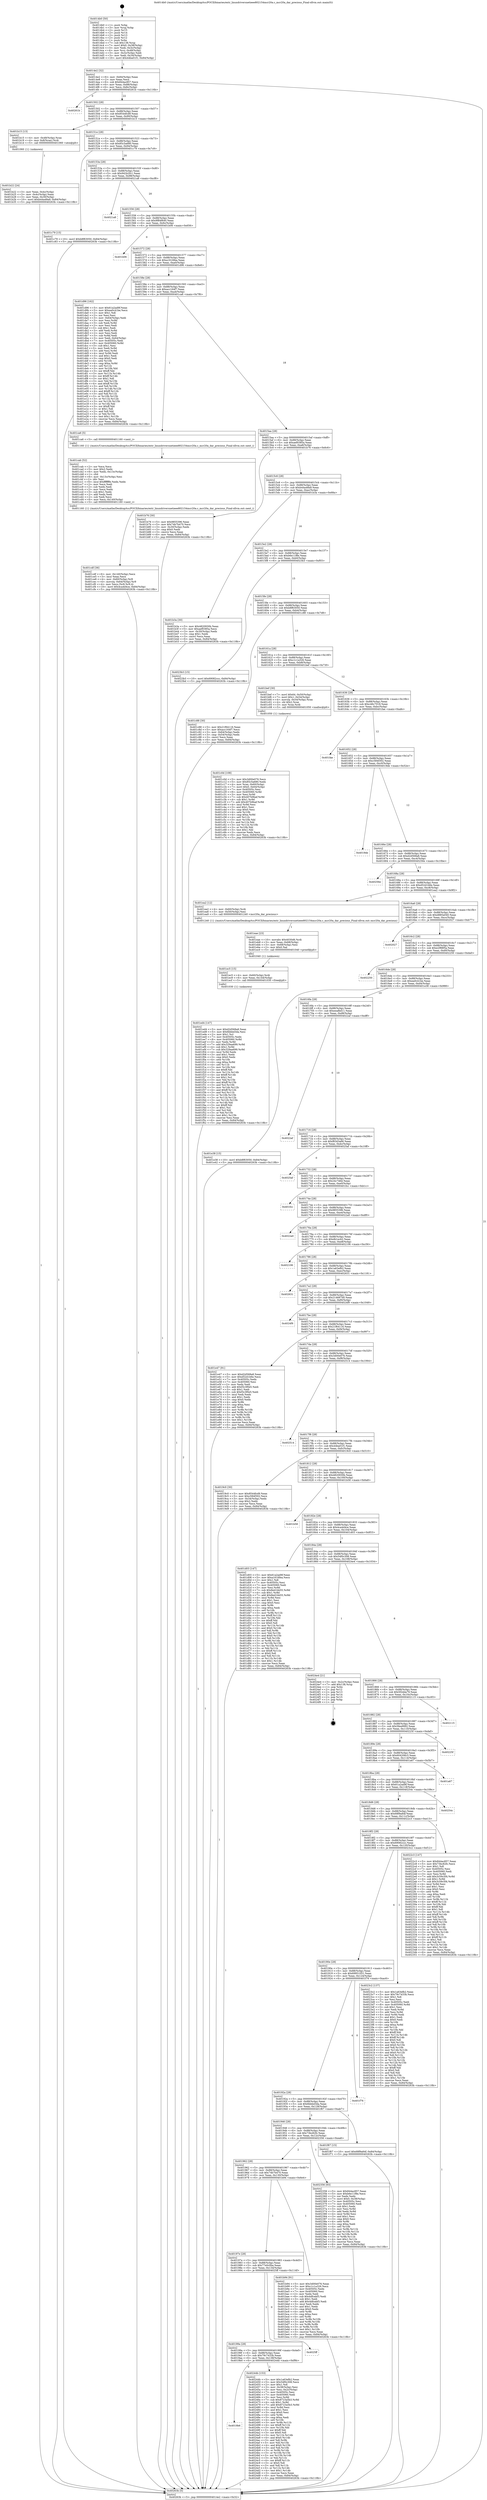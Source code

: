 digraph "0x4014b0" {
  label = "0x4014b0 (/mnt/c/Users/mathe/Desktop/tcc/POCII/binaries/extr_linuxdriversnetieee802154mcr20a.c_mcr20a_dar_precious_Final-ollvm.out::main(0))"
  labelloc = "t"
  node[shape=record]

  Entry [label="",width=0.3,height=0.3,shape=circle,fillcolor=black,style=filled]
  "0x4014e2" [label="{
     0x4014e2 [32]\l
     | [instrs]\l
     &nbsp;&nbsp;0x4014e2 \<+6\>: mov -0x84(%rbp),%eax\l
     &nbsp;&nbsp;0x4014e8 \<+2\>: mov %eax,%ecx\l
     &nbsp;&nbsp;0x4014ea \<+6\>: sub $0x844ac857,%ecx\l
     &nbsp;&nbsp;0x4014f0 \<+6\>: mov %eax,-0x88(%rbp)\l
     &nbsp;&nbsp;0x4014f6 \<+6\>: mov %ecx,-0x8c(%rbp)\l
     &nbsp;&nbsp;0x4014fc \<+6\>: je 000000000040261b \<main+0x116b\>\l
  }"]
  "0x40261b" [label="{
     0x40261b\l
  }", style=dashed]
  "0x401502" [label="{
     0x401502 [28]\l
     | [instrs]\l
     &nbsp;&nbsp;0x401502 \<+5\>: jmp 0000000000401507 \<main+0x57\>\l
     &nbsp;&nbsp;0x401507 \<+6\>: mov -0x88(%rbp),%eax\l
     &nbsp;&nbsp;0x40150d \<+5\>: sub $0x8544fcd9,%eax\l
     &nbsp;&nbsp;0x401512 \<+6\>: mov %eax,-0x90(%rbp)\l
     &nbsp;&nbsp;0x401518 \<+6\>: je 0000000000401b15 \<main+0x665\>\l
  }"]
  Exit [label="",width=0.3,height=0.3,shape=circle,fillcolor=black,style=filled,peripheries=2]
  "0x401b15" [label="{
     0x401b15 [13]\l
     | [instrs]\l
     &nbsp;&nbsp;0x401b15 \<+4\>: mov -0x48(%rbp),%rax\l
     &nbsp;&nbsp;0x401b19 \<+4\>: mov 0x8(%rax),%rdi\l
     &nbsp;&nbsp;0x401b1d \<+5\>: call 0000000000401060 \<atoi@plt\>\l
     | [calls]\l
     &nbsp;&nbsp;0x401060 \{1\} (unknown)\l
  }"]
  "0x40151e" [label="{
     0x40151e [28]\l
     | [instrs]\l
     &nbsp;&nbsp;0x40151e \<+5\>: jmp 0000000000401523 \<main+0x73\>\l
     &nbsp;&nbsp;0x401523 \<+6\>: mov -0x88(%rbp),%eax\l
     &nbsp;&nbsp;0x401529 \<+5\>: sub $0x85c5a680,%eax\l
     &nbsp;&nbsp;0x40152e \<+6\>: mov %eax,-0x94(%rbp)\l
     &nbsp;&nbsp;0x401534 \<+6\>: je 0000000000401c79 \<main+0x7c9\>\l
  }"]
  "0x4019b6" [label="{
     0x4019b6\l
  }", style=dashed]
  "0x401c79" [label="{
     0x401c79 [15]\l
     | [instrs]\l
     &nbsp;&nbsp;0x401c79 \<+10\>: movl $0xb8f63050,-0x84(%rbp)\l
     &nbsp;&nbsp;0x401c83 \<+5\>: jmp 000000000040263b \<main+0x118b\>\l
  }"]
  "0x40153a" [label="{
     0x40153a [28]\l
     | [instrs]\l
     &nbsp;&nbsp;0x40153a \<+5\>: jmp 000000000040153f \<main+0x8f\>\l
     &nbsp;&nbsp;0x40153f \<+6\>: mov -0x88(%rbp),%eax\l
     &nbsp;&nbsp;0x401545 \<+5\>: sub $0x942b2fc1,%eax\l
     &nbsp;&nbsp;0x40154a \<+6\>: mov %eax,-0x98(%rbp)\l
     &nbsp;&nbsp;0x401550 \<+6\>: je 00000000004021a8 \<main+0xcf8\>\l
  }"]
  "0x40244b" [label="{
     0x40244b [153]\l
     | [instrs]\l
     &nbsp;&nbsp;0x40244b \<+5\>: mov $0x1a63efb2,%eax\l
     &nbsp;&nbsp;0x402450 \<+5\>: mov $0x54f0c308,%ecx\l
     &nbsp;&nbsp;0x402455 \<+2\>: mov $0x1,%dl\l
     &nbsp;&nbsp;0x402457 \<+3\>: mov -0x38(%rbp),%esi\l
     &nbsp;&nbsp;0x40245a \<+3\>: mov %esi,-0x2c(%rbp)\l
     &nbsp;&nbsp;0x40245d \<+7\>: mov 0x40505c,%esi\l
     &nbsp;&nbsp;0x402464 \<+7\>: mov 0x405060,%edi\l
     &nbsp;&nbsp;0x40246b \<+3\>: mov %esi,%r8d\l
     &nbsp;&nbsp;0x40246e \<+7\>: sub $0x8723a5b3,%r8d\l
     &nbsp;&nbsp;0x402475 \<+4\>: sub $0x1,%r8d\l
     &nbsp;&nbsp;0x402479 \<+7\>: add $0x8723a5b3,%r8d\l
     &nbsp;&nbsp;0x402480 \<+4\>: imul %r8d,%esi\l
     &nbsp;&nbsp;0x402484 \<+3\>: and $0x1,%esi\l
     &nbsp;&nbsp;0x402487 \<+3\>: cmp $0x0,%esi\l
     &nbsp;&nbsp;0x40248a \<+4\>: sete %r9b\l
     &nbsp;&nbsp;0x40248e \<+3\>: cmp $0xa,%edi\l
     &nbsp;&nbsp;0x402491 \<+4\>: setl %r10b\l
     &nbsp;&nbsp;0x402495 \<+3\>: mov %r9b,%r11b\l
     &nbsp;&nbsp;0x402498 \<+4\>: xor $0xff,%r11b\l
     &nbsp;&nbsp;0x40249c \<+3\>: mov %r10b,%bl\l
     &nbsp;&nbsp;0x40249f \<+3\>: xor $0xff,%bl\l
     &nbsp;&nbsp;0x4024a2 \<+3\>: xor $0x0,%dl\l
     &nbsp;&nbsp;0x4024a5 \<+3\>: mov %r11b,%r14b\l
     &nbsp;&nbsp;0x4024a8 \<+4\>: and $0x0,%r14b\l
     &nbsp;&nbsp;0x4024ac \<+3\>: and %dl,%r9b\l
     &nbsp;&nbsp;0x4024af \<+3\>: mov %bl,%r15b\l
     &nbsp;&nbsp;0x4024b2 \<+4\>: and $0x0,%r15b\l
     &nbsp;&nbsp;0x4024b6 \<+3\>: and %dl,%r10b\l
     &nbsp;&nbsp;0x4024b9 \<+3\>: or %r9b,%r14b\l
     &nbsp;&nbsp;0x4024bc \<+3\>: or %r10b,%r15b\l
     &nbsp;&nbsp;0x4024bf \<+3\>: xor %r15b,%r14b\l
     &nbsp;&nbsp;0x4024c2 \<+3\>: or %bl,%r11b\l
     &nbsp;&nbsp;0x4024c5 \<+4\>: xor $0xff,%r11b\l
     &nbsp;&nbsp;0x4024c9 \<+3\>: or $0x0,%dl\l
     &nbsp;&nbsp;0x4024cc \<+3\>: and %dl,%r11b\l
     &nbsp;&nbsp;0x4024cf \<+3\>: or %r11b,%r14b\l
     &nbsp;&nbsp;0x4024d2 \<+4\>: test $0x1,%r14b\l
     &nbsp;&nbsp;0x4024d6 \<+3\>: cmovne %ecx,%eax\l
     &nbsp;&nbsp;0x4024d9 \<+6\>: mov %eax,-0x84(%rbp)\l
     &nbsp;&nbsp;0x4024df \<+5\>: jmp 000000000040263b \<main+0x118b\>\l
  }"]
  "0x4021a8" [label="{
     0x4021a8\l
  }", style=dashed]
  "0x401556" [label="{
     0x401556 [28]\l
     | [instrs]\l
     &nbsp;&nbsp;0x401556 \<+5\>: jmp 000000000040155b \<main+0xab\>\l
     &nbsp;&nbsp;0x40155b \<+6\>: mov -0x88(%rbp),%eax\l
     &nbsp;&nbsp;0x401561 \<+5\>: sub $0x9f84f640,%eax\l
     &nbsp;&nbsp;0x401566 \<+6\>: mov %eax,-0x9c(%rbp)\l
     &nbsp;&nbsp;0x40156c \<+6\>: je 0000000000401b06 \<main+0x656\>\l
  }"]
  "0x40199a" [label="{
     0x40199a [28]\l
     | [instrs]\l
     &nbsp;&nbsp;0x40199a \<+5\>: jmp 000000000040199f \<main+0x4ef\>\l
     &nbsp;&nbsp;0x40199f \<+6\>: mov -0x88(%rbp),%eax\l
     &nbsp;&nbsp;0x4019a5 \<+5\>: sub $0x79c7433b,%eax\l
     &nbsp;&nbsp;0x4019aa \<+6\>: mov %eax,-0x138(%rbp)\l
     &nbsp;&nbsp;0x4019b0 \<+6\>: je 000000000040244b \<main+0xf9b\>\l
  }"]
  "0x401b06" [label="{
     0x401b06\l
  }", style=dashed]
  "0x401572" [label="{
     0x401572 [28]\l
     | [instrs]\l
     &nbsp;&nbsp;0x401572 \<+5\>: jmp 0000000000401577 \<main+0xc7\>\l
     &nbsp;&nbsp;0x401577 \<+6\>: mov -0x88(%rbp),%eax\l
     &nbsp;&nbsp;0x40157d \<+5\>: sub $0xa1616fea,%eax\l
     &nbsp;&nbsp;0x401582 \<+6\>: mov %eax,-0xa0(%rbp)\l
     &nbsp;&nbsp;0x401588 \<+6\>: je 0000000000401d96 \<main+0x8e6\>\l
  }"]
  "0x4025ff" [label="{
     0x4025ff\l
  }", style=dashed]
  "0x401d96" [label="{
     0x401d96 [162]\l
     | [instrs]\l
     &nbsp;&nbsp;0x401d96 \<+5\>: mov $0x61a2ad9f,%eax\l
     &nbsp;&nbsp;0x401d9b \<+5\>: mov $0xea0c41be,%ecx\l
     &nbsp;&nbsp;0x401da0 \<+2\>: mov $0x1,%dl\l
     &nbsp;&nbsp;0x401da2 \<+2\>: xor %esi,%esi\l
     &nbsp;&nbsp;0x401da4 \<+3\>: mov -0x64(%rbp),%edi\l
     &nbsp;&nbsp;0x401da7 \<+3\>: mov %esi,%r8d\l
     &nbsp;&nbsp;0x401daa \<+3\>: sub %edi,%r8d\l
     &nbsp;&nbsp;0x401dad \<+2\>: mov %esi,%edi\l
     &nbsp;&nbsp;0x401daf \<+3\>: sub $0x1,%edi\l
     &nbsp;&nbsp;0x401db2 \<+3\>: add %edi,%r8d\l
     &nbsp;&nbsp;0x401db5 \<+2\>: mov %esi,%edi\l
     &nbsp;&nbsp;0x401db7 \<+3\>: sub %r8d,%edi\l
     &nbsp;&nbsp;0x401dba \<+3\>: mov %edi,-0x64(%rbp)\l
     &nbsp;&nbsp;0x401dbd \<+7\>: mov 0x40505c,%edi\l
     &nbsp;&nbsp;0x401dc4 \<+8\>: mov 0x405060,%r8d\l
     &nbsp;&nbsp;0x401dcc \<+3\>: sub $0x1,%esi\l
     &nbsp;&nbsp;0x401dcf \<+3\>: mov %edi,%r9d\l
     &nbsp;&nbsp;0x401dd2 \<+3\>: add %esi,%r9d\l
     &nbsp;&nbsp;0x401dd5 \<+4\>: imul %r9d,%edi\l
     &nbsp;&nbsp;0x401dd9 \<+3\>: and $0x1,%edi\l
     &nbsp;&nbsp;0x401ddc \<+3\>: cmp $0x0,%edi\l
     &nbsp;&nbsp;0x401ddf \<+4\>: sete %r10b\l
     &nbsp;&nbsp;0x401de3 \<+4\>: cmp $0xa,%r8d\l
     &nbsp;&nbsp;0x401de7 \<+4\>: setl %r11b\l
     &nbsp;&nbsp;0x401deb \<+3\>: mov %r10b,%bl\l
     &nbsp;&nbsp;0x401dee \<+3\>: xor $0xff,%bl\l
     &nbsp;&nbsp;0x401df1 \<+3\>: mov %r11b,%r14b\l
     &nbsp;&nbsp;0x401df4 \<+4\>: xor $0xff,%r14b\l
     &nbsp;&nbsp;0x401df8 \<+3\>: xor $0x1,%dl\l
     &nbsp;&nbsp;0x401dfb \<+3\>: mov %bl,%r15b\l
     &nbsp;&nbsp;0x401dfe \<+4\>: and $0xff,%r15b\l
     &nbsp;&nbsp;0x401e02 \<+3\>: and %dl,%r10b\l
     &nbsp;&nbsp;0x401e05 \<+3\>: mov %r14b,%r12b\l
     &nbsp;&nbsp;0x401e08 \<+4\>: and $0xff,%r12b\l
     &nbsp;&nbsp;0x401e0c \<+3\>: and %dl,%r11b\l
     &nbsp;&nbsp;0x401e0f \<+3\>: or %r10b,%r15b\l
     &nbsp;&nbsp;0x401e12 \<+3\>: or %r11b,%r12b\l
     &nbsp;&nbsp;0x401e15 \<+3\>: xor %r12b,%r15b\l
     &nbsp;&nbsp;0x401e18 \<+3\>: or %r14b,%bl\l
     &nbsp;&nbsp;0x401e1b \<+3\>: xor $0xff,%bl\l
     &nbsp;&nbsp;0x401e1e \<+3\>: or $0x1,%dl\l
     &nbsp;&nbsp;0x401e21 \<+2\>: and %dl,%bl\l
     &nbsp;&nbsp;0x401e23 \<+3\>: or %bl,%r15b\l
     &nbsp;&nbsp;0x401e26 \<+4\>: test $0x1,%r15b\l
     &nbsp;&nbsp;0x401e2a \<+3\>: cmovne %ecx,%eax\l
     &nbsp;&nbsp;0x401e2d \<+6\>: mov %eax,-0x84(%rbp)\l
     &nbsp;&nbsp;0x401e33 \<+5\>: jmp 000000000040263b \<main+0x118b\>\l
  }"]
  "0x40158e" [label="{
     0x40158e [28]\l
     | [instrs]\l
     &nbsp;&nbsp;0x40158e \<+5\>: jmp 0000000000401593 \<main+0xe3\>\l
     &nbsp;&nbsp;0x401593 \<+6\>: mov -0x88(%rbp),%eax\l
     &nbsp;&nbsp;0x401599 \<+5\>: sub $0xacc164f7,%eax\l
     &nbsp;&nbsp;0x40159e \<+6\>: mov %eax,-0xa4(%rbp)\l
     &nbsp;&nbsp;0x4015a4 \<+6\>: je 0000000000401ca6 \<main+0x7f6\>\l
  }"]
  "0x401ed4" [label="{
     0x401ed4 [147]\l
     | [instrs]\l
     &nbsp;&nbsp;0x401ed4 \<+5\>: mov $0xd2d568a8,%eax\l
     &nbsp;&nbsp;0x401ed9 \<+5\>: mov $0x6bbbd3da,%esi\l
     &nbsp;&nbsp;0x401ede \<+2\>: mov $0x1,%cl\l
     &nbsp;&nbsp;0x401ee0 \<+7\>: mov 0x40505c,%edx\l
     &nbsp;&nbsp;0x401ee7 \<+8\>: mov 0x405060,%r8d\l
     &nbsp;&nbsp;0x401eef \<+3\>: mov %edx,%r9d\l
     &nbsp;&nbsp;0x401ef2 \<+7\>: add $0x329aa699,%r9d\l
     &nbsp;&nbsp;0x401ef9 \<+4\>: sub $0x1,%r9d\l
     &nbsp;&nbsp;0x401efd \<+7\>: sub $0x329aa699,%r9d\l
     &nbsp;&nbsp;0x401f04 \<+4\>: imul %r9d,%edx\l
     &nbsp;&nbsp;0x401f08 \<+3\>: and $0x1,%edx\l
     &nbsp;&nbsp;0x401f0b \<+3\>: cmp $0x0,%edx\l
     &nbsp;&nbsp;0x401f0e \<+4\>: sete %r10b\l
     &nbsp;&nbsp;0x401f12 \<+4\>: cmp $0xa,%r8d\l
     &nbsp;&nbsp;0x401f16 \<+4\>: setl %r11b\l
     &nbsp;&nbsp;0x401f1a \<+3\>: mov %r10b,%bl\l
     &nbsp;&nbsp;0x401f1d \<+3\>: xor $0xff,%bl\l
     &nbsp;&nbsp;0x401f20 \<+3\>: mov %r11b,%r14b\l
     &nbsp;&nbsp;0x401f23 \<+4\>: xor $0xff,%r14b\l
     &nbsp;&nbsp;0x401f27 \<+3\>: xor $0x1,%cl\l
     &nbsp;&nbsp;0x401f2a \<+3\>: mov %bl,%r15b\l
     &nbsp;&nbsp;0x401f2d \<+4\>: and $0xff,%r15b\l
     &nbsp;&nbsp;0x401f31 \<+3\>: and %cl,%r10b\l
     &nbsp;&nbsp;0x401f34 \<+3\>: mov %r14b,%r12b\l
     &nbsp;&nbsp;0x401f37 \<+4\>: and $0xff,%r12b\l
     &nbsp;&nbsp;0x401f3b \<+3\>: and %cl,%r11b\l
     &nbsp;&nbsp;0x401f3e \<+3\>: or %r10b,%r15b\l
     &nbsp;&nbsp;0x401f41 \<+3\>: or %r11b,%r12b\l
     &nbsp;&nbsp;0x401f44 \<+3\>: xor %r12b,%r15b\l
     &nbsp;&nbsp;0x401f47 \<+3\>: or %r14b,%bl\l
     &nbsp;&nbsp;0x401f4a \<+3\>: xor $0xff,%bl\l
     &nbsp;&nbsp;0x401f4d \<+3\>: or $0x1,%cl\l
     &nbsp;&nbsp;0x401f50 \<+2\>: and %cl,%bl\l
     &nbsp;&nbsp;0x401f52 \<+3\>: or %bl,%r15b\l
     &nbsp;&nbsp;0x401f55 \<+4\>: test $0x1,%r15b\l
     &nbsp;&nbsp;0x401f59 \<+3\>: cmovne %esi,%eax\l
     &nbsp;&nbsp;0x401f5c \<+6\>: mov %eax,-0x84(%rbp)\l
     &nbsp;&nbsp;0x401f62 \<+5\>: jmp 000000000040263b \<main+0x118b\>\l
  }"]
  "0x401ca6" [label="{
     0x401ca6 [5]\l
     | [instrs]\l
     &nbsp;&nbsp;0x401ca6 \<+5\>: call 0000000000401160 \<next_i\>\l
     | [calls]\l
     &nbsp;&nbsp;0x401160 \{1\} (/mnt/c/Users/mathe/Desktop/tcc/POCII/binaries/extr_linuxdriversnetieee802154mcr20a.c_mcr20a_dar_precious_Final-ollvm.out::next_i)\l
  }"]
  "0x4015aa" [label="{
     0x4015aa [28]\l
     | [instrs]\l
     &nbsp;&nbsp;0x4015aa \<+5\>: jmp 00000000004015af \<main+0xff\>\l
     &nbsp;&nbsp;0x4015af \<+6\>: mov -0x88(%rbp),%eax\l
     &nbsp;&nbsp;0x4015b5 \<+5\>: sub $0xaef0385a,%eax\l
     &nbsp;&nbsp;0x4015ba \<+6\>: mov %eax,-0xa8(%rbp)\l
     &nbsp;&nbsp;0x4015c0 \<+6\>: je 0000000000401b76 \<main+0x6c6\>\l
  }"]
  "0x401ec5" [label="{
     0x401ec5 [15]\l
     | [instrs]\l
     &nbsp;&nbsp;0x401ec5 \<+4\>: mov -0x60(%rbp),%rdi\l
     &nbsp;&nbsp;0x401ec9 \<+6\>: mov %eax,-0x144(%rbp)\l
     &nbsp;&nbsp;0x401ecf \<+5\>: call 0000000000401030 \<free@plt\>\l
     | [calls]\l
     &nbsp;&nbsp;0x401030 \{1\} (unknown)\l
  }"]
  "0x401b76" [label="{
     0x401b76 [30]\l
     | [instrs]\l
     &nbsp;&nbsp;0x401b76 \<+5\>: mov $0x9855396,%eax\l
     &nbsp;&nbsp;0x401b7b \<+5\>: mov $0x74b7b470,%ecx\l
     &nbsp;&nbsp;0x401b80 \<+3\>: mov -0x30(%rbp),%edx\l
     &nbsp;&nbsp;0x401b83 \<+3\>: cmp $0x0,%edx\l
     &nbsp;&nbsp;0x401b86 \<+3\>: cmove %ecx,%eax\l
     &nbsp;&nbsp;0x401b89 \<+6\>: mov %eax,-0x84(%rbp)\l
     &nbsp;&nbsp;0x401b8f \<+5\>: jmp 000000000040263b \<main+0x118b\>\l
  }"]
  "0x4015c6" [label="{
     0x4015c6 [28]\l
     | [instrs]\l
     &nbsp;&nbsp;0x4015c6 \<+5\>: jmp 00000000004015cb \<main+0x11b\>\l
     &nbsp;&nbsp;0x4015cb \<+6\>: mov -0x88(%rbp),%eax\l
     &nbsp;&nbsp;0x4015d1 \<+5\>: sub $0xb44a48a9,%eax\l
     &nbsp;&nbsp;0x4015d6 \<+6\>: mov %eax,-0xac(%rbp)\l
     &nbsp;&nbsp;0x4015dc \<+6\>: je 0000000000401b3a \<main+0x68a\>\l
  }"]
  "0x401eae" [label="{
     0x401eae [23]\l
     | [instrs]\l
     &nbsp;&nbsp;0x401eae \<+10\>: movabs $0x4030d6,%rdi\l
     &nbsp;&nbsp;0x401eb8 \<+3\>: mov %eax,-0x68(%rbp)\l
     &nbsp;&nbsp;0x401ebb \<+3\>: mov -0x68(%rbp),%esi\l
     &nbsp;&nbsp;0x401ebe \<+2\>: mov $0x0,%al\l
     &nbsp;&nbsp;0x401ec0 \<+5\>: call 0000000000401040 \<printf@plt\>\l
     | [calls]\l
     &nbsp;&nbsp;0x401040 \{1\} (unknown)\l
  }"]
  "0x401b3a" [label="{
     0x401b3a [30]\l
     | [instrs]\l
     &nbsp;&nbsp;0x401b3a \<+5\>: mov $0x4820930b,%eax\l
     &nbsp;&nbsp;0x401b3f \<+5\>: mov $0xaef0385a,%ecx\l
     &nbsp;&nbsp;0x401b44 \<+3\>: mov -0x30(%rbp),%edx\l
     &nbsp;&nbsp;0x401b47 \<+3\>: cmp $0x1,%edx\l
     &nbsp;&nbsp;0x401b4a \<+3\>: cmovl %ecx,%eax\l
     &nbsp;&nbsp;0x401b4d \<+6\>: mov %eax,-0x84(%rbp)\l
     &nbsp;&nbsp;0x401b53 \<+5\>: jmp 000000000040263b \<main+0x118b\>\l
  }"]
  "0x4015e2" [label="{
     0x4015e2 [28]\l
     | [instrs]\l
     &nbsp;&nbsp;0x4015e2 \<+5\>: jmp 00000000004015e7 \<main+0x137\>\l
     &nbsp;&nbsp;0x4015e7 \<+6\>: mov -0x88(%rbp),%eax\l
     &nbsp;&nbsp;0x4015ed \<+5\>: sub $0xb6e11f8e,%eax\l
     &nbsp;&nbsp;0x4015f2 \<+6\>: mov %eax,-0xb0(%rbp)\l
     &nbsp;&nbsp;0x4015f8 \<+6\>: je 00000000004023b3 \<main+0xf03\>\l
  }"]
  "0x401cdf" [label="{
     0x401cdf [36]\l
     | [instrs]\l
     &nbsp;&nbsp;0x401cdf \<+6\>: mov -0x140(%rbp),%ecx\l
     &nbsp;&nbsp;0x401ce5 \<+3\>: imul %eax,%ecx\l
     &nbsp;&nbsp;0x401ce8 \<+4\>: mov -0x60(%rbp),%r8\l
     &nbsp;&nbsp;0x401cec \<+4\>: movslq -0x64(%rbp),%r9\l
     &nbsp;&nbsp;0x401cf0 \<+4\>: mov %ecx,(%r8,%r9,4)\l
     &nbsp;&nbsp;0x401cf4 \<+10\>: movl $0x4ca4d4ce,-0x84(%rbp)\l
     &nbsp;&nbsp;0x401cfe \<+5\>: jmp 000000000040263b \<main+0x118b\>\l
  }"]
  "0x4023b3" [label="{
     0x4023b3 [15]\l
     | [instrs]\l
     &nbsp;&nbsp;0x4023b3 \<+10\>: movl $0x69082ccc,-0x84(%rbp)\l
     &nbsp;&nbsp;0x4023bd \<+5\>: jmp 000000000040263b \<main+0x118b\>\l
  }"]
  "0x4015fe" [label="{
     0x4015fe [28]\l
     | [instrs]\l
     &nbsp;&nbsp;0x4015fe \<+5\>: jmp 0000000000401603 \<main+0x153\>\l
     &nbsp;&nbsp;0x401603 \<+6\>: mov -0x88(%rbp),%eax\l
     &nbsp;&nbsp;0x401609 \<+5\>: sub $0xb8f63050,%eax\l
     &nbsp;&nbsp;0x40160e \<+6\>: mov %eax,-0xb4(%rbp)\l
     &nbsp;&nbsp;0x401614 \<+6\>: je 0000000000401c88 \<main+0x7d8\>\l
  }"]
  "0x401cab" [label="{
     0x401cab [52]\l
     | [instrs]\l
     &nbsp;&nbsp;0x401cab \<+2\>: xor %ecx,%ecx\l
     &nbsp;&nbsp;0x401cad \<+5\>: mov $0x2,%edx\l
     &nbsp;&nbsp;0x401cb2 \<+6\>: mov %edx,-0x13c(%rbp)\l
     &nbsp;&nbsp;0x401cb8 \<+1\>: cltd\l
     &nbsp;&nbsp;0x401cb9 \<+6\>: mov -0x13c(%rbp),%esi\l
     &nbsp;&nbsp;0x401cbf \<+2\>: idiv %esi\l
     &nbsp;&nbsp;0x401cc1 \<+6\>: imul $0xfffffffe,%edx,%edx\l
     &nbsp;&nbsp;0x401cc7 \<+2\>: mov %ecx,%edi\l
     &nbsp;&nbsp;0x401cc9 \<+2\>: sub %edx,%edi\l
     &nbsp;&nbsp;0x401ccb \<+2\>: mov %ecx,%edx\l
     &nbsp;&nbsp;0x401ccd \<+3\>: sub $0x1,%edx\l
     &nbsp;&nbsp;0x401cd0 \<+2\>: add %edx,%edi\l
     &nbsp;&nbsp;0x401cd2 \<+2\>: sub %edi,%ecx\l
     &nbsp;&nbsp;0x401cd4 \<+6\>: mov %ecx,-0x140(%rbp)\l
     &nbsp;&nbsp;0x401cda \<+5\>: call 0000000000401160 \<next_i\>\l
     | [calls]\l
     &nbsp;&nbsp;0x401160 \{1\} (/mnt/c/Users/mathe/Desktop/tcc/POCII/binaries/extr_linuxdriversnetieee802154mcr20a.c_mcr20a_dar_precious_Final-ollvm.out::next_i)\l
  }"]
  "0x401c88" [label="{
     0x401c88 [30]\l
     | [instrs]\l
     &nbsp;&nbsp;0x401c88 \<+5\>: mov $0x21f64116,%eax\l
     &nbsp;&nbsp;0x401c8d \<+5\>: mov $0xacc164f7,%ecx\l
     &nbsp;&nbsp;0x401c92 \<+3\>: mov -0x64(%rbp),%edx\l
     &nbsp;&nbsp;0x401c95 \<+3\>: cmp -0x54(%rbp),%edx\l
     &nbsp;&nbsp;0x401c98 \<+3\>: cmovl %ecx,%eax\l
     &nbsp;&nbsp;0x401c9b \<+6\>: mov %eax,-0x84(%rbp)\l
     &nbsp;&nbsp;0x401ca1 \<+5\>: jmp 000000000040263b \<main+0x118b\>\l
  }"]
  "0x40161a" [label="{
     0x40161a [28]\l
     | [instrs]\l
     &nbsp;&nbsp;0x40161a \<+5\>: jmp 000000000040161f \<main+0x16f\>\l
     &nbsp;&nbsp;0x40161f \<+6\>: mov -0x88(%rbp),%eax\l
     &nbsp;&nbsp;0x401625 \<+5\>: sub $0xc1c1a326,%eax\l
     &nbsp;&nbsp;0x40162a \<+6\>: mov %eax,-0xb8(%rbp)\l
     &nbsp;&nbsp;0x401630 \<+6\>: je 0000000000401bef \<main+0x73f\>\l
  }"]
  "0x401c0d" [label="{
     0x401c0d [108]\l
     | [instrs]\l
     &nbsp;&nbsp;0x401c0d \<+5\>: mov $0x3d00e076,%ecx\l
     &nbsp;&nbsp;0x401c12 \<+5\>: mov $0x85c5a680,%edx\l
     &nbsp;&nbsp;0x401c17 \<+4\>: mov %rax,-0x60(%rbp)\l
     &nbsp;&nbsp;0x401c1b \<+7\>: movl $0x0,-0x64(%rbp)\l
     &nbsp;&nbsp;0x401c22 \<+7\>: mov 0x40505c,%esi\l
     &nbsp;&nbsp;0x401c29 \<+8\>: mov 0x405060,%r8d\l
     &nbsp;&nbsp;0x401c31 \<+3\>: mov %esi,%r9d\l
     &nbsp;&nbsp;0x401c34 \<+7\>: sub $0x407b9baf,%r9d\l
     &nbsp;&nbsp;0x401c3b \<+4\>: sub $0x1,%r9d\l
     &nbsp;&nbsp;0x401c3f \<+7\>: add $0x407b9baf,%r9d\l
     &nbsp;&nbsp;0x401c46 \<+4\>: imul %r9d,%esi\l
     &nbsp;&nbsp;0x401c4a \<+3\>: and $0x1,%esi\l
     &nbsp;&nbsp;0x401c4d \<+3\>: cmp $0x0,%esi\l
     &nbsp;&nbsp;0x401c50 \<+4\>: sete %r10b\l
     &nbsp;&nbsp;0x401c54 \<+4\>: cmp $0xa,%r8d\l
     &nbsp;&nbsp;0x401c58 \<+4\>: setl %r11b\l
     &nbsp;&nbsp;0x401c5c \<+3\>: mov %r10b,%bl\l
     &nbsp;&nbsp;0x401c5f \<+3\>: and %r11b,%bl\l
     &nbsp;&nbsp;0x401c62 \<+3\>: xor %r11b,%r10b\l
     &nbsp;&nbsp;0x401c65 \<+3\>: or %r10b,%bl\l
     &nbsp;&nbsp;0x401c68 \<+3\>: test $0x1,%bl\l
     &nbsp;&nbsp;0x401c6b \<+3\>: cmovne %edx,%ecx\l
     &nbsp;&nbsp;0x401c6e \<+6\>: mov %ecx,-0x84(%rbp)\l
     &nbsp;&nbsp;0x401c74 \<+5\>: jmp 000000000040263b \<main+0x118b\>\l
  }"]
  "0x401bef" [label="{
     0x401bef [30]\l
     | [instrs]\l
     &nbsp;&nbsp;0x401bef \<+7\>: movl $0x64,-0x50(%rbp)\l
     &nbsp;&nbsp;0x401bf6 \<+7\>: movl $0x1,-0x54(%rbp)\l
     &nbsp;&nbsp;0x401bfd \<+4\>: movslq -0x54(%rbp),%rax\l
     &nbsp;&nbsp;0x401c01 \<+4\>: shl $0x2,%rax\l
     &nbsp;&nbsp;0x401c05 \<+3\>: mov %rax,%rdi\l
     &nbsp;&nbsp;0x401c08 \<+5\>: call 0000000000401050 \<malloc@plt\>\l
     | [calls]\l
     &nbsp;&nbsp;0x401050 \{1\} (unknown)\l
  }"]
  "0x401636" [label="{
     0x401636 [28]\l
     | [instrs]\l
     &nbsp;&nbsp;0x401636 \<+5\>: jmp 000000000040163b \<main+0x18b\>\l
     &nbsp;&nbsp;0x40163b \<+6\>: mov -0x88(%rbp),%eax\l
     &nbsp;&nbsp;0x401641 \<+5\>: sub $0xc46c7018,%eax\l
     &nbsp;&nbsp;0x401646 \<+6\>: mov %eax,-0xbc(%rbp)\l
     &nbsp;&nbsp;0x40164c \<+6\>: je 0000000000401fae \<main+0xafe\>\l
  }"]
  "0x40197e" [label="{
     0x40197e [28]\l
     | [instrs]\l
     &nbsp;&nbsp;0x40197e \<+5\>: jmp 0000000000401983 \<main+0x4d3\>\l
     &nbsp;&nbsp;0x401983 \<+6\>: mov -0x88(%rbp),%eax\l
     &nbsp;&nbsp;0x401989 \<+5\>: sub $0x77e0c0ba,%eax\l
     &nbsp;&nbsp;0x40198e \<+6\>: mov %eax,-0x134(%rbp)\l
     &nbsp;&nbsp;0x401994 \<+6\>: je 00000000004025ff \<main+0x114f\>\l
  }"]
  "0x401fae" [label="{
     0x401fae\l
  }", style=dashed]
  "0x401652" [label="{
     0x401652 [28]\l
     | [instrs]\l
     &nbsp;&nbsp;0x401652 \<+5\>: jmp 0000000000401657 \<main+0x1a7\>\l
     &nbsp;&nbsp;0x401657 \<+6\>: mov -0x88(%rbp),%eax\l
     &nbsp;&nbsp;0x40165d \<+5\>: sub $0xc584f302,%eax\l
     &nbsp;&nbsp;0x401662 \<+6\>: mov %eax,-0xc0(%rbp)\l
     &nbsp;&nbsp;0x401668 \<+6\>: je 00000000004019de \<main+0x52e\>\l
  }"]
  "0x401b94" [label="{
     0x401b94 [91]\l
     | [instrs]\l
     &nbsp;&nbsp;0x401b94 \<+5\>: mov $0x3d00e076,%eax\l
     &nbsp;&nbsp;0x401b99 \<+5\>: mov $0xc1c1a326,%ecx\l
     &nbsp;&nbsp;0x401b9e \<+7\>: mov 0x40505c,%edx\l
     &nbsp;&nbsp;0x401ba5 \<+7\>: mov 0x405060,%esi\l
     &nbsp;&nbsp;0x401bac \<+2\>: mov %edx,%edi\l
     &nbsp;&nbsp;0x401bae \<+6\>: sub $0x4dfcabf3,%edi\l
     &nbsp;&nbsp;0x401bb4 \<+3\>: sub $0x1,%edi\l
     &nbsp;&nbsp;0x401bb7 \<+6\>: add $0x4dfcabf3,%edi\l
     &nbsp;&nbsp;0x401bbd \<+3\>: imul %edi,%edx\l
     &nbsp;&nbsp;0x401bc0 \<+3\>: and $0x1,%edx\l
     &nbsp;&nbsp;0x401bc3 \<+3\>: cmp $0x0,%edx\l
     &nbsp;&nbsp;0x401bc6 \<+4\>: sete %r8b\l
     &nbsp;&nbsp;0x401bca \<+3\>: cmp $0xa,%esi\l
     &nbsp;&nbsp;0x401bcd \<+4\>: setl %r9b\l
     &nbsp;&nbsp;0x401bd1 \<+3\>: mov %r8b,%r10b\l
     &nbsp;&nbsp;0x401bd4 \<+3\>: and %r9b,%r10b\l
     &nbsp;&nbsp;0x401bd7 \<+3\>: xor %r9b,%r8b\l
     &nbsp;&nbsp;0x401bda \<+3\>: or %r8b,%r10b\l
     &nbsp;&nbsp;0x401bdd \<+4\>: test $0x1,%r10b\l
     &nbsp;&nbsp;0x401be1 \<+3\>: cmovne %ecx,%eax\l
     &nbsp;&nbsp;0x401be4 \<+6\>: mov %eax,-0x84(%rbp)\l
     &nbsp;&nbsp;0x401bea \<+5\>: jmp 000000000040263b \<main+0x118b\>\l
  }"]
  "0x4019de" [label="{
     0x4019de\l
  }", style=dashed]
  "0x40166e" [label="{
     0x40166e [28]\l
     | [instrs]\l
     &nbsp;&nbsp;0x40166e \<+5\>: jmp 0000000000401673 \<main+0x1c3\>\l
     &nbsp;&nbsp;0x401673 \<+6\>: mov -0x88(%rbp),%eax\l
     &nbsp;&nbsp;0x401679 \<+5\>: sub $0xd2d568a8,%eax\l
     &nbsp;&nbsp;0x40167e \<+6\>: mov %eax,-0xc4(%rbp)\l
     &nbsp;&nbsp;0x401684 \<+6\>: je 000000000040256e \<main+0x10be\>\l
  }"]
  "0x401962" [label="{
     0x401962 [28]\l
     | [instrs]\l
     &nbsp;&nbsp;0x401962 \<+5\>: jmp 0000000000401967 \<main+0x4b7\>\l
     &nbsp;&nbsp;0x401967 \<+6\>: mov -0x88(%rbp),%eax\l
     &nbsp;&nbsp;0x40196d \<+5\>: sub $0x74b7b470,%eax\l
     &nbsp;&nbsp;0x401972 \<+6\>: mov %eax,-0x130(%rbp)\l
     &nbsp;&nbsp;0x401978 \<+6\>: je 0000000000401b94 \<main+0x6e4\>\l
  }"]
  "0x40256e" [label="{
     0x40256e\l
  }", style=dashed]
  "0x40168a" [label="{
     0x40168a [28]\l
     | [instrs]\l
     &nbsp;&nbsp;0x40168a \<+5\>: jmp 000000000040168f \<main+0x1df\>\l
     &nbsp;&nbsp;0x40168f \<+6\>: mov -0x88(%rbp),%eax\l
     &nbsp;&nbsp;0x401695 \<+5\>: sub $0xd52d1b6e,%eax\l
     &nbsp;&nbsp;0x40169a \<+6\>: mov %eax,-0xc8(%rbp)\l
     &nbsp;&nbsp;0x4016a0 \<+6\>: je 0000000000401ea2 \<main+0x9f2\>\l
  }"]
  "0x402356" [label="{
     0x402356 [93]\l
     | [instrs]\l
     &nbsp;&nbsp;0x402356 \<+5\>: mov $0x844ac857,%eax\l
     &nbsp;&nbsp;0x40235b \<+5\>: mov $0xb6e11f8e,%ecx\l
     &nbsp;&nbsp;0x402360 \<+2\>: xor %edx,%edx\l
     &nbsp;&nbsp;0x402362 \<+7\>: movl $0x0,-0x38(%rbp)\l
     &nbsp;&nbsp;0x402369 \<+7\>: mov 0x40505c,%esi\l
     &nbsp;&nbsp;0x402370 \<+7\>: mov 0x405060,%edi\l
     &nbsp;&nbsp;0x402377 \<+3\>: sub $0x1,%edx\l
     &nbsp;&nbsp;0x40237a \<+3\>: mov %esi,%r8d\l
     &nbsp;&nbsp;0x40237d \<+3\>: add %edx,%r8d\l
     &nbsp;&nbsp;0x402380 \<+4\>: imul %r8d,%esi\l
     &nbsp;&nbsp;0x402384 \<+3\>: and $0x1,%esi\l
     &nbsp;&nbsp;0x402387 \<+3\>: cmp $0x0,%esi\l
     &nbsp;&nbsp;0x40238a \<+4\>: sete %r9b\l
     &nbsp;&nbsp;0x40238e \<+3\>: cmp $0xa,%edi\l
     &nbsp;&nbsp;0x402391 \<+4\>: setl %r10b\l
     &nbsp;&nbsp;0x402395 \<+3\>: mov %r9b,%r11b\l
     &nbsp;&nbsp;0x402398 \<+3\>: and %r10b,%r11b\l
     &nbsp;&nbsp;0x40239b \<+3\>: xor %r10b,%r9b\l
     &nbsp;&nbsp;0x40239e \<+3\>: or %r9b,%r11b\l
     &nbsp;&nbsp;0x4023a1 \<+4\>: test $0x1,%r11b\l
     &nbsp;&nbsp;0x4023a5 \<+3\>: cmovne %ecx,%eax\l
     &nbsp;&nbsp;0x4023a8 \<+6\>: mov %eax,-0x84(%rbp)\l
     &nbsp;&nbsp;0x4023ae \<+5\>: jmp 000000000040263b \<main+0x118b\>\l
  }"]
  "0x401ea2" [label="{
     0x401ea2 [12]\l
     | [instrs]\l
     &nbsp;&nbsp;0x401ea2 \<+4\>: mov -0x60(%rbp),%rdi\l
     &nbsp;&nbsp;0x401ea6 \<+3\>: mov -0x50(%rbp),%esi\l
     &nbsp;&nbsp;0x401ea9 \<+5\>: call 0000000000401240 \<mcr20a_dar_precious\>\l
     | [calls]\l
     &nbsp;&nbsp;0x401240 \{1\} (/mnt/c/Users/mathe/Desktop/tcc/POCII/binaries/extr_linuxdriversnetieee802154mcr20a.c_mcr20a_dar_precious_Final-ollvm.out::mcr20a_dar_precious)\l
  }"]
  "0x4016a6" [label="{
     0x4016a6 [28]\l
     | [instrs]\l
     &nbsp;&nbsp;0x4016a6 \<+5\>: jmp 00000000004016ab \<main+0x1fb\>\l
     &nbsp;&nbsp;0x4016ab \<+6\>: mov -0x88(%rbp),%eax\l
     &nbsp;&nbsp;0x4016b1 \<+5\>: sub $0xd885a040,%eax\l
     &nbsp;&nbsp;0x4016b6 \<+6\>: mov %eax,-0xcc(%rbp)\l
     &nbsp;&nbsp;0x4016bc \<+6\>: je 0000000000402027 \<main+0xb77\>\l
  }"]
  "0x401946" [label="{
     0x401946 [28]\l
     | [instrs]\l
     &nbsp;&nbsp;0x401946 \<+5\>: jmp 000000000040194b \<main+0x49b\>\l
     &nbsp;&nbsp;0x40194b \<+6\>: mov -0x88(%rbp),%eax\l
     &nbsp;&nbsp;0x401951 \<+5\>: sub $0x73bc82fc,%eax\l
     &nbsp;&nbsp;0x401956 \<+6\>: mov %eax,-0x12c(%rbp)\l
     &nbsp;&nbsp;0x40195c \<+6\>: je 0000000000402356 \<main+0xea6\>\l
  }"]
  "0x402027" [label="{
     0x402027\l
  }", style=dashed]
  "0x4016c2" [label="{
     0x4016c2 [28]\l
     | [instrs]\l
     &nbsp;&nbsp;0x4016c2 \<+5\>: jmp 00000000004016c7 \<main+0x217\>\l
     &nbsp;&nbsp;0x4016c7 \<+6\>: mov -0x88(%rbp),%eax\l
     &nbsp;&nbsp;0x4016cd \<+5\>: sub $0xe2f88f5a,%eax\l
     &nbsp;&nbsp;0x4016d2 \<+6\>: mov %eax,-0xd0(%rbp)\l
     &nbsp;&nbsp;0x4016d8 \<+6\>: je 0000000000402250 \<main+0xda0\>\l
  }"]
  "0x401f67" [label="{
     0x401f67 [15]\l
     | [instrs]\l
     &nbsp;&nbsp;0x401f67 \<+10\>: movl $0x68f9a84f,-0x84(%rbp)\l
     &nbsp;&nbsp;0x401f71 \<+5\>: jmp 000000000040263b \<main+0x118b\>\l
  }"]
  "0x402250" [label="{
     0x402250\l
  }", style=dashed]
  "0x4016de" [label="{
     0x4016de [28]\l
     | [instrs]\l
     &nbsp;&nbsp;0x4016de \<+5\>: jmp 00000000004016e3 \<main+0x233\>\l
     &nbsp;&nbsp;0x4016e3 \<+6\>: mov -0x88(%rbp),%eax\l
     &nbsp;&nbsp;0x4016e9 \<+5\>: sub $0xea0c41be,%eax\l
     &nbsp;&nbsp;0x4016ee \<+6\>: mov %eax,-0xd4(%rbp)\l
     &nbsp;&nbsp;0x4016f4 \<+6\>: je 0000000000401e38 \<main+0x988\>\l
  }"]
  "0x40192a" [label="{
     0x40192a [28]\l
     | [instrs]\l
     &nbsp;&nbsp;0x40192a \<+5\>: jmp 000000000040192f \<main+0x47f\>\l
     &nbsp;&nbsp;0x40192f \<+6\>: mov -0x88(%rbp),%eax\l
     &nbsp;&nbsp;0x401935 \<+5\>: sub $0x6bbbd3da,%eax\l
     &nbsp;&nbsp;0x40193a \<+6\>: mov %eax,-0x128(%rbp)\l
     &nbsp;&nbsp;0x401940 \<+6\>: je 0000000000401f67 \<main+0xab7\>\l
  }"]
  "0x401e38" [label="{
     0x401e38 [15]\l
     | [instrs]\l
     &nbsp;&nbsp;0x401e38 \<+10\>: movl $0xb8f63050,-0x84(%rbp)\l
     &nbsp;&nbsp;0x401e42 \<+5\>: jmp 000000000040263b \<main+0x118b\>\l
  }"]
  "0x4016fa" [label="{
     0x4016fa [28]\l
     | [instrs]\l
     &nbsp;&nbsp;0x4016fa \<+5\>: jmp 00000000004016ff \<main+0x24f\>\l
     &nbsp;&nbsp;0x4016ff \<+6\>: mov -0x88(%rbp),%eax\l
     &nbsp;&nbsp;0x401705 \<+5\>: sub $0xeeafbd11,%eax\l
     &nbsp;&nbsp;0x40170a \<+6\>: mov %eax,-0xd8(%rbp)\l
     &nbsp;&nbsp;0x401710 \<+6\>: je 00000000004022af \<main+0xdff\>\l
  }"]
  "0x401f76" [label="{
     0x401f76\l
  }", style=dashed]
  "0x4022af" [label="{
     0x4022af\l
  }", style=dashed]
  "0x401716" [label="{
     0x401716 [28]\l
     | [instrs]\l
     &nbsp;&nbsp;0x401716 \<+5\>: jmp 000000000040171b \<main+0x26b\>\l
     &nbsp;&nbsp;0x40171b \<+6\>: mov -0x88(%rbp),%eax\l
     &nbsp;&nbsp;0x401721 \<+5\>: sub $0xf83d3a66,%eax\l
     &nbsp;&nbsp;0x401726 \<+6\>: mov %eax,-0xdc(%rbp)\l
     &nbsp;&nbsp;0x40172c \<+6\>: je 00000000004025af \<main+0x10ff\>\l
  }"]
  "0x40190e" [label="{
     0x40190e [28]\l
     | [instrs]\l
     &nbsp;&nbsp;0x40190e \<+5\>: jmp 0000000000401913 \<main+0x463\>\l
     &nbsp;&nbsp;0x401913 \<+6\>: mov -0x88(%rbp),%eax\l
     &nbsp;&nbsp;0x401919 \<+5\>: sub $0x69951051,%eax\l
     &nbsp;&nbsp;0x40191e \<+6\>: mov %eax,-0x124(%rbp)\l
     &nbsp;&nbsp;0x401924 \<+6\>: je 0000000000401f76 \<main+0xac6\>\l
  }"]
  "0x4025af" [label="{
     0x4025af\l
  }", style=dashed]
  "0x401732" [label="{
     0x401732 [28]\l
     | [instrs]\l
     &nbsp;&nbsp;0x401732 \<+5\>: jmp 0000000000401737 \<main+0x287\>\l
     &nbsp;&nbsp;0x401737 \<+6\>: mov -0x88(%rbp),%eax\l
     &nbsp;&nbsp;0x40173d \<+5\>: sub $0x24c746d,%eax\l
     &nbsp;&nbsp;0x401742 \<+6\>: mov %eax,-0xe0(%rbp)\l
     &nbsp;&nbsp;0x401748 \<+6\>: je 0000000000401fcc \<main+0xb1c\>\l
  }"]
  "0x4023c2" [label="{
     0x4023c2 [137]\l
     | [instrs]\l
     &nbsp;&nbsp;0x4023c2 \<+5\>: mov $0x1a63efb2,%eax\l
     &nbsp;&nbsp;0x4023c7 \<+5\>: mov $0x79c7433b,%ecx\l
     &nbsp;&nbsp;0x4023cc \<+2\>: mov $0x1,%dl\l
     &nbsp;&nbsp;0x4023ce \<+2\>: xor %esi,%esi\l
     &nbsp;&nbsp;0x4023d0 \<+7\>: mov 0x40505c,%edi\l
     &nbsp;&nbsp;0x4023d7 \<+8\>: mov 0x405060,%r8d\l
     &nbsp;&nbsp;0x4023df \<+3\>: sub $0x1,%esi\l
     &nbsp;&nbsp;0x4023e2 \<+3\>: mov %edi,%r9d\l
     &nbsp;&nbsp;0x4023e5 \<+3\>: add %esi,%r9d\l
     &nbsp;&nbsp;0x4023e8 \<+4\>: imul %r9d,%edi\l
     &nbsp;&nbsp;0x4023ec \<+3\>: and $0x1,%edi\l
     &nbsp;&nbsp;0x4023ef \<+3\>: cmp $0x0,%edi\l
     &nbsp;&nbsp;0x4023f2 \<+4\>: sete %r10b\l
     &nbsp;&nbsp;0x4023f6 \<+4\>: cmp $0xa,%r8d\l
     &nbsp;&nbsp;0x4023fa \<+4\>: setl %r11b\l
     &nbsp;&nbsp;0x4023fe \<+3\>: mov %r10b,%bl\l
     &nbsp;&nbsp;0x402401 \<+3\>: xor $0xff,%bl\l
     &nbsp;&nbsp;0x402404 \<+3\>: mov %r11b,%r14b\l
     &nbsp;&nbsp;0x402407 \<+4\>: xor $0xff,%r14b\l
     &nbsp;&nbsp;0x40240b \<+3\>: xor $0x0,%dl\l
     &nbsp;&nbsp;0x40240e \<+3\>: mov %bl,%r15b\l
     &nbsp;&nbsp;0x402411 \<+4\>: and $0x0,%r15b\l
     &nbsp;&nbsp;0x402415 \<+3\>: and %dl,%r10b\l
     &nbsp;&nbsp;0x402418 \<+3\>: mov %r14b,%r12b\l
     &nbsp;&nbsp;0x40241b \<+4\>: and $0x0,%r12b\l
     &nbsp;&nbsp;0x40241f \<+3\>: and %dl,%r11b\l
     &nbsp;&nbsp;0x402422 \<+3\>: or %r10b,%r15b\l
     &nbsp;&nbsp;0x402425 \<+3\>: or %r11b,%r12b\l
     &nbsp;&nbsp;0x402428 \<+3\>: xor %r12b,%r15b\l
     &nbsp;&nbsp;0x40242b \<+3\>: or %r14b,%bl\l
     &nbsp;&nbsp;0x40242e \<+3\>: xor $0xff,%bl\l
     &nbsp;&nbsp;0x402431 \<+3\>: or $0x0,%dl\l
     &nbsp;&nbsp;0x402434 \<+2\>: and %dl,%bl\l
     &nbsp;&nbsp;0x402436 \<+3\>: or %bl,%r15b\l
     &nbsp;&nbsp;0x402439 \<+4\>: test $0x1,%r15b\l
     &nbsp;&nbsp;0x40243d \<+3\>: cmovne %ecx,%eax\l
     &nbsp;&nbsp;0x402440 \<+6\>: mov %eax,-0x84(%rbp)\l
     &nbsp;&nbsp;0x402446 \<+5\>: jmp 000000000040263b \<main+0x118b\>\l
  }"]
  "0x401fcc" [label="{
     0x401fcc\l
  }", style=dashed]
  "0x40174e" [label="{
     0x40174e [28]\l
     | [instrs]\l
     &nbsp;&nbsp;0x40174e \<+5\>: jmp 0000000000401753 \<main+0x2a3\>\l
     &nbsp;&nbsp;0x401753 \<+6\>: mov -0x88(%rbp),%eax\l
     &nbsp;&nbsp;0x401759 \<+5\>: sub $0x9855396,%eax\l
     &nbsp;&nbsp;0x40175e \<+6\>: mov %eax,-0xe4(%rbp)\l
     &nbsp;&nbsp;0x401764 \<+6\>: je 00000000004022a0 \<main+0xdf0\>\l
  }"]
  "0x4018f2" [label="{
     0x4018f2 [28]\l
     | [instrs]\l
     &nbsp;&nbsp;0x4018f2 \<+5\>: jmp 00000000004018f7 \<main+0x447\>\l
     &nbsp;&nbsp;0x4018f7 \<+6\>: mov -0x88(%rbp),%eax\l
     &nbsp;&nbsp;0x4018fd \<+5\>: sub $0x69082ccc,%eax\l
     &nbsp;&nbsp;0x401902 \<+6\>: mov %eax,-0x120(%rbp)\l
     &nbsp;&nbsp;0x401908 \<+6\>: je 00000000004023c2 \<main+0xf12\>\l
  }"]
  "0x4022a0" [label="{
     0x4022a0\l
  }", style=dashed]
  "0x40176a" [label="{
     0x40176a [28]\l
     | [instrs]\l
     &nbsp;&nbsp;0x40176a \<+5\>: jmp 000000000040176f \<main+0x2bf\>\l
     &nbsp;&nbsp;0x40176f \<+6\>: mov -0x88(%rbp),%eax\l
     &nbsp;&nbsp;0x401775 \<+5\>: sub $0xdb1ecb2,%eax\l
     &nbsp;&nbsp;0x40177a \<+6\>: mov %eax,-0xe8(%rbp)\l
     &nbsp;&nbsp;0x401780 \<+6\>: je 0000000000402106 \<main+0xc56\>\l
  }"]
  "0x4022c3" [label="{
     0x4022c3 [147]\l
     | [instrs]\l
     &nbsp;&nbsp;0x4022c3 \<+5\>: mov $0x844ac857,%eax\l
     &nbsp;&nbsp;0x4022c8 \<+5\>: mov $0x73bc82fc,%ecx\l
     &nbsp;&nbsp;0x4022cd \<+2\>: mov $0x1,%dl\l
     &nbsp;&nbsp;0x4022cf \<+7\>: mov 0x40505c,%esi\l
     &nbsp;&nbsp;0x4022d6 \<+7\>: mov 0x405060,%edi\l
     &nbsp;&nbsp;0x4022dd \<+3\>: mov %esi,%r8d\l
     &nbsp;&nbsp;0x4022e0 \<+7\>: add $0x3c59c5f4,%r8d\l
     &nbsp;&nbsp;0x4022e7 \<+4\>: sub $0x1,%r8d\l
     &nbsp;&nbsp;0x4022eb \<+7\>: sub $0x3c59c5f4,%r8d\l
     &nbsp;&nbsp;0x4022f2 \<+4\>: imul %r8d,%esi\l
     &nbsp;&nbsp;0x4022f6 \<+3\>: and $0x1,%esi\l
     &nbsp;&nbsp;0x4022f9 \<+3\>: cmp $0x0,%esi\l
     &nbsp;&nbsp;0x4022fc \<+4\>: sete %r9b\l
     &nbsp;&nbsp;0x402300 \<+3\>: cmp $0xa,%edi\l
     &nbsp;&nbsp;0x402303 \<+4\>: setl %r10b\l
     &nbsp;&nbsp;0x402307 \<+3\>: mov %r9b,%r11b\l
     &nbsp;&nbsp;0x40230a \<+4\>: xor $0xff,%r11b\l
     &nbsp;&nbsp;0x40230e \<+3\>: mov %r10b,%bl\l
     &nbsp;&nbsp;0x402311 \<+3\>: xor $0xff,%bl\l
     &nbsp;&nbsp;0x402314 \<+3\>: xor $0x1,%dl\l
     &nbsp;&nbsp;0x402317 \<+3\>: mov %r11b,%r14b\l
     &nbsp;&nbsp;0x40231a \<+4\>: and $0xff,%r14b\l
     &nbsp;&nbsp;0x40231e \<+3\>: and %dl,%r9b\l
     &nbsp;&nbsp;0x402321 \<+3\>: mov %bl,%r15b\l
     &nbsp;&nbsp;0x402324 \<+4\>: and $0xff,%r15b\l
     &nbsp;&nbsp;0x402328 \<+3\>: and %dl,%r10b\l
     &nbsp;&nbsp;0x40232b \<+3\>: or %r9b,%r14b\l
     &nbsp;&nbsp;0x40232e \<+3\>: or %r10b,%r15b\l
     &nbsp;&nbsp;0x402331 \<+3\>: xor %r15b,%r14b\l
     &nbsp;&nbsp;0x402334 \<+3\>: or %bl,%r11b\l
     &nbsp;&nbsp;0x402337 \<+4\>: xor $0xff,%r11b\l
     &nbsp;&nbsp;0x40233b \<+3\>: or $0x1,%dl\l
     &nbsp;&nbsp;0x40233e \<+3\>: and %dl,%r11b\l
     &nbsp;&nbsp;0x402341 \<+3\>: or %r11b,%r14b\l
     &nbsp;&nbsp;0x402344 \<+4\>: test $0x1,%r14b\l
     &nbsp;&nbsp;0x402348 \<+3\>: cmovne %ecx,%eax\l
     &nbsp;&nbsp;0x40234b \<+6\>: mov %eax,-0x84(%rbp)\l
     &nbsp;&nbsp;0x402351 \<+5\>: jmp 000000000040263b \<main+0x118b\>\l
  }"]
  "0x402106" [label="{
     0x402106\l
  }", style=dashed]
  "0x401786" [label="{
     0x401786 [28]\l
     | [instrs]\l
     &nbsp;&nbsp;0x401786 \<+5\>: jmp 000000000040178b \<main+0x2db\>\l
     &nbsp;&nbsp;0x40178b \<+6\>: mov -0x88(%rbp),%eax\l
     &nbsp;&nbsp;0x401791 \<+5\>: sub $0x1a63efb2,%eax\l
     &nbsp;&nbsp;0x401796 \<+6\>: mov %eax,-0xec(%rbp)\l
     &nbsp;&nbsp;0x40179c \<+6\>: je 0000000000402631 \<main+0x1181\>\l
  }"]
  "0x4018d6" [label="{
     0x4018d6 [28]\l
     | [instrs]\l
     &nbsp;&nbsp;0x4018d6 \<+5\>: jmp 00000000004018db \<main+0x42b\>\l
     &nbsp;&nbsp;0x4018db \<+6\>: mov -0x88(%rbp),%eax\l
     &nbsp;&nbsp;0x4018e1 \<+5\>: sub $0x68f9a84f,%eax\l
     &nbsp;&nbsp;0x4018e6 \<+6\>: mov %eax,-0x11c(%rbp)\l
     &nbsp;&nbsp;0x4018ec \<+6\>: je 00000000004022c3 \<main+0xe13\>\l
  }"]
  "0x402631" [label="{
     0x402631\l
  }", style=dashed]
  "0x4017a2" [label="{
     0x4017a2 [28]\l
     | [instrs]\l
     &nbsp;&nbsp;0x4017a2 \<+5\>: jmp 00000000004017a7 \<main+0x2f7\>\l
     &nbsp;&nbsp;0x4017a7 \<+6\>: mov -0x88(%rbp),%eax\l
     &nbsp;&nbsp;0x4017ad \<+5\>: sub $0x214687d0,%eax\l
     &nbsp;&nbsp;0x4017b2 \<+6\>: mov %eax,-0xf0(%rbp)\l
     &nbsp;&nbsp;0x4017b8 \<+6\>: je 00000000004024f9 \<main+0x1049\>\l
  }"]
  "0x40254c" [label="{
     0x40254c\l
  }", style=dashed]
  "0x4024f9" [label="{
     0x4024f9\l
  }", style=dashed]
  "0x4017be" [label="{
     0x4017be [28]\l
     | [instrs]\l
     &nbsp;&nbsp;0x4017be \<+5\>: jmp 00000000004017c3 \<main+0x313\>\l
     &nbsp;&nbsp;0x4017c3 \<+6\>: mov -0x88(%rbp),%eax\l
     &nbsp;&nbsp;0x4017c9 \<+5\>: sub $0x21f64116,%eax\l
     &nbsp;&nbsp;0x4017ce \<+6\>: mov %eax,-0xf4(%rbp)\l
     &nbsp;&nbsp;0x4017d4 \<+6\>: je 0000000000401e47 \<main+0x997\>\l
  }"]
  "0x4018ba" [label="{
     0x4018ba [28]\l
     | [instrs]\l
     &nbsp;&nbsp;0x4018ba \<+5\>: jmp 00000000004018bf \<main+0x40f\>\l
     &nbsp;&nbsp;0x4018bf \<+6\>: mov -0x88(%rbp),%eax\l
     &nbsp;&nbsp;0x4018c5 \<+5\>: sub $0x61a2ad9f,%eax\l
     &nbsp;&nbsp;0x4018ca \<+6\>: mov %eax,-0x118(%rbp)\l
     &nbsp;&nbsp;0x4018d0 \<+6\>: je 000000000040254c \<main+0x109c\>\l
  }"]
  "0x401e47" [label="{
     0x401e47 [91]\l
     | [instrs]\l
     &nbsp;&nbsp;0x401e47 \<+5\>: mov $0xd2d568a8,%eax\l
     &nbsp;&nbsp;0x401e4c \<+5\>: mov $0xd52d1b6e,%ecx\l
     &nbsp;&nbsp;0x401e51 \<+7\>: mov 0x40505c,%edx\l
     &nbsp;&nbsp;0x401e58 \<+7\>: mov 0x405060,%esi\l
     &nbsp;&nbsp;0x401e5f \<+2\>: mov %edx,%edi\l
     &nbsp;&nbsp;0x401e61 \<+6\>: add $0xf3c3f0e5,%edi\l
     &nbsp;&nbsp;0x401e67 \<+3\>: sub $0x1,%edi\l
     &nbsp;&nbsp;0x401e6a \<+6\>: sub $0xf3c3f0e5,%edi\l
     &nbsp;&nbsp;0x401e70 \<+3\>: imul %edi,%edx\l
     &nbsp;&nbsp;0x401e73 \<+3\>: and $0x1,%edx\l
     &nbsp;&nbsp;0x401e76 \<+3\>: cmp $0x0,%edx\l
     &nbsp;&nbsp;0x401e79 \<+4\>: sete %r8b\l
     &nbsp;&nbsp;0x401e7d \<+3\>: cmp $0xa,%esi\l
     &nbsp;&nbsp;0x401e80 \<+4\>: setl %r9b\l
     &nbsp;&nbsp;0x401e84 \<+3\>: mov %r8b,%r10b\l
     &nbsp;&nbsp;0x401e87 \<+3\>: and %r9b,%r10b\l
     &nbsp;&nbsp;0x401e8a \<+3\>: xor %r9b,%r8b\l
     &nbsp;&nbsp;0x401e8d \<+3\>: or %r8b,%r10b\l
     &nbsp;&nbsp;0x401e90 \<+4\>: test $0x1,%r10b\l
     &nbsp;&nbsp;0x401e94 \<+3\>: cmovne %ecx,%eax\l
     &nbsp;&nbsp;0x401e97 \<+6\>: mov %eax,-0x84(%rbp)\l
     &nbsp;&nbsp;0x401e9d \<+5\>: jmp 000000000040263b \<main+0x118b\>\l
  }"]
  "0x4017da" [label="{
     0x4017da [28]\l
     | [instrs]\l
     &nbsp;&nbsp;0x4017da \<+5\>: jmp 00000000004017df \<main+0x32f\>\l
     &nbsp;&nbsp;0x4017df \<+6\>: mov -0x88(%rbp),%eax\l
     &nbsp;&nbsp;0x4017e5 \<+5\>: sub $0x3d00e076,%eax\l
     &nbsp;&nbsp;0x4017ea \<+6\>: mov %eax,-0xf8(%rbp)\l
     &nbsp;&nbsp;0x4017f0 \<+6\>: je 0000000000402514 \<main+0x1064\>\l
  }"]
  "0x401a67" [label="{
     0x401a67\l
  }", style=dashed]
  "0x402514" [label="{
     0x402514\l
  }", style=dashed]
  "0x4017f6" [label="{
     0x4017f6 [28]\l
     | [instrs]\l
     &nbsp;&nbsp;0x4017f6 \<+5\>: jmp 00000000004017fb \<main+0x34b\>\l
     &nbsp;&nbsp;0x4017fb \<+6\>: mov -0x88(%rbp),%eax\l
     &nbsp;&nbsp;0x401801 \<+5\>: sub $0x44ba01f1,%eax\l
     &nbsp;&nbsp;0x401806 \<+6\>: mov %eax,-0xfc(%rbp)\l
     &nbsp;&nbsp;0x40180c \<+6\>: je 00000000004019c0 \<main+0x510\>\l
  }"]
  "0x40189e" [label="{
     0x40189e [28]\l
     | [instrs]\l
     &nbsp;&nbsp;0x40189e \<+5\>: jmp 00000000004018a3 \<main+0x3f3\>\l
     &nbsp;&nbsp;0x4018a3 \<+6\>: mov -0x88(%rbp),%eax\l
     &nbsp;&nbsp;0x4018a9 \<+5\>: sub $0x604206c3,%eax\l
     &nbsp;&nbsp;0x4018ae \<+6\>: mov %eax,-0x114(%rbp)\l
     &nbsp;&nbsp;0x4018b4 \<+6\>: je 0000000000401a67 \<main+0x5b7\>\l
  }"]
  "0x4019c0" [label="{
     0x4019c0 [30]\l
     | [instrs]\l
     &nbsp;&nbsp;0x4019c0 \<+5\>: mov $0x8544fcd9,%eax\l
     &nbsp;&nbsp;0x4019c5 \<+5\>: mov $0xc584f302,%ecx\l
     &nbsp;&nbsp;0x4019ca \<+3\>: mov -0x34(%rbp),%edx\l
     &nbsp;&nbsp;0x4019cd \<+3\>: cmp $0x2,%edx\l
     &nbsp;&nbsp;0x4019d0 \<+3\>: cmovne %ecx,%eax\l
     &nbsp;&nbsp;0x4019d3 \<+6\>: mov %eax,-0x84(%rbp)\l
     &nbsp;&nbsp;0x4019d9 \<+5\>: jmp 000000000040263b \<main+0x118b\>\l
  }"]
  "0x401812" [label="{
     0x401812 [28]\l
     | [instrs]\l
     &nbsp;&nbsp;0x401812 \<+5\>: jmp 0000000000401817 \<main+0x367\>\l
     &nbsp;&nbsp;0x401817 \<+6\>: mov -0x88(%rbp),%eax\l
     &nbsp;&nbsp;0x40181d \<+5\>: sub $0x4820930b,%eax\l
     &nbsp;&nbsp;0x401822 \<+6\>: mov %eax,-0x100(%rbp)\l
     &nbsp;&nbsp;0x401828 \<+6\>: je 0000000000401b58 \<main+0x6a8\>\l
  }"]
  "0x40263b" [label="{
     0x40263b [5]\l
     | [instrs]\l
     &nbsp;&nbsp;0x40263b \<+5\>: jmp 00000000004014e2 \<main+0x32\>\l
  }"]
  "0x4014b0" [label="{
     0x4014b0 [50]\l
     | [instrs]\l
     &nbsp;&nbsp;0x4014b0 \<+1\>: push %rbp\l
     &nbsp;&nbsp;0x4014b1 \<+3\>: mov %rsp,%rbp\l
     &nbsp;&nbsp;0x4014b4 \<+2\>: push %r15\l
     &nbsp;&nbsp;0x4014b6 \<+2\>: push %r14\l
     &nbsp;&nbsp;0x4014b8 \<+2\>: push %r13\l
     &nbsp;&nbsp;0x4014ba \<+2\>: push %r12\l
     &nbsp;&nbsp;0x4014bc \<+1\>: push %rbx\l
     &nbsp;&nbsp;0x4014bd \<+7\>: sub $0x138,%rsp\l
     &nbsp;&nbsp;0x4014c4 \<+7\>: movl $0x0,-0x38(%rbp)\l
     &nbsp;&nbsp;0x4014cb \<+3\>: mov %edi,-0x3c(%rbp)\l
     &nbsp;&nbsp;0x4014ce \<+4\>: mov %rsi,-0x48(%rbp)\l
     &nbsp;&nbsp;0x4014d2 \<+3\>: mov -0x3c(%rbp),%edi\l
     &nbsp;&nbsp;0x4014d5 \<+3\>: mov %edi,-0x34(%rbp)\l
     &nbsp;&nbsp;0x4014d8 \<+10\>: movl $0x44ba01f1,-0x84(%rbp)\l
  }"]
  "0x401b22" [label="{
     0x401b22 [24]\l
     | [instrs]\l
     &nbsp;&nbsp;0x401b22 \<+3\>: mov %eax,-0x4c(%rbp)\l
     &nbsp;&nbsp;0x401b25 \<+3\>: mov -0x4c(%rbp),%eax\l
     &nbsp;&nbsp;0x401b28 \<+3\>: mov %eax,-0x30(%rbp)\l
     &nbsp;&nbsp;0x401b2b \<+10\>: movl $0xb44a48a9,-0x84(%rbp)\l
     &nbsp;&nbsp;0x401b35 \<+5\>: jmp 000000000040263b \<main+0x118b\>\l
  }"]
  "0x40225f" [label="{
     0x40225f\l
  }", style=dashed]
  "0x401b58" [label="{
     0x401b58\l
  }", style=dashed]
  "0x40182e" [label="{
     0x40182e [28]\l
     | [instrs]\l
     &nbsp;&nbsp;0x40182e \<+5\>: jmp 0000000000401833 \<main+0x383\>\l
     &nbsp;&nbsp;0x401833 \<+6\>: mov -0x88(%rbp),%eax\l
     &nbsp;&nbsp;0x401839 \<+5\>: sub $0x4ca4d4ce,%eax\l
     &nbsp;&nbsp;0x40183e \<+6\>: mov %eax,-0x104(%rbp)\l
     &nbsp;&nbsp;0x401844 \<+6\>: je 0000000000401d03 \<main+0x853\>\l
  }"]
  "0x401882" [label="{
     0x401882 [28]\l
     | [instrs]\l
     &nbsp;&nbsp;0x401882 \<+5\>: jmp 0000000000401887 \<main+0x3d7\>\l
     &nbsp;&nbsp;0x401887 \<+6\>: mov -0x88(%rbp),%eax\l
     &nbsp;&nbsp;0x40188d \<+5\>: sub $0x5fea9992,%eax\l
     &nbsp;&nbsp;0x401892 \<+6\>: mov %eax,-0x110(%rbp)\l
     &nbsp;&nbsp;0x401898 \<+6\>: je 000000000040225f \<main+0xdaf\>\l
  }"]
  "0x401d03" [label="{
     0x401d03 [147]\l
     | [instrs]\l
     &nbsp;&nbsp;0x401d03 \<+5\>: mov $0x61a2ad9f,%eax\l
     &nbsp;&nbsp;0x401d08 \<+5\>: mov $0xa1616fea,%ecx\l
     &nbsp;&nbsp;0x401d0d \<+2\>: mov $0x1,%dl\l
     &nbsp;&nbsp;0x401d0f \<+7\>: mov 0x40505c,%esi\l
     &nbsp;&nbsp;0x401d16 \<+7\>: mov 0x405060,%edi\l
     &nbsp;&nbsp;0x401d1d \<+3\>: mov %esi,%r8d\l
     &nbsp;&nbsp;0x401d20 \<+7\>: sub $0x8ed1bb55,%r8d\l
     &nbsp;&nbsp;0x401d27 \<+4\>: sub $0x1,%r8d\l
     &nbsp;&nbsp;0x401d2b \<+7\>: add $0x8ed1bb55,%r8d\l
     &nbsp;&nbsp;0x401d32 \<+4\>: imul %r8d,%esi\l
     &nbsp;&nbsp;0x401d36 \<+3\>: and $0x1,%esi\l
     &nbsp;&nbsp;0x401d39 \<+3\>: cmp $0x0,%esi\l
     &nbsp;&nbsp;0x401d3c \<+4\>: sete %r9b\l
     &nbsp;&nbsp;0x401d40 \<+3\>: cmp $0xa,%edi\l
     &nbsp;&nbsp;0x401d43 \<+4\>: setl %r10b\l
     &nbsp;&nbsp;0x401d47 \<+3\>: mov %r9b,%r11b\l
     &nbsp;&nbsp;0x401d4a \<+4\>: xor $0xff,%r11b\l
     &nbsp;&nbsp;0x401d4e \<+3\>: mov %r10b,%bl\l
     &nbsp;&nbsp;0x401d51 \<+3\>: xor $0xff,%bl\l
     &nbsp;&nbsp;0x401d54 \<+3\>: xor $0x0,%dl\l
     &nbsp;&nbsp;0x401d57 \<+3\>: mov %r11b,%r14b\l
     &nbsp;&nbsp;0x401d5a \<+4\>: and $0x0,%r14b\l
     &nbsp;&nbsp;0x401d5e \<+3\>: and %dl,%r9b\l
     &nbsp;&nbsp;0x401d61 \<+3\>: mov %bl,%r15b\l
     &nbsp;&nbsp;0x401d64 \<+4\>: and $0x0,%r15b\l
     &nbsp;&nbsp;0x401d68 \<+3\>: and %dl,%r10b\l
     &nbsp;&nbsp;0x401d6b \<+3\>: or %r9b,%r14b\l
     &nbsp;&nbsp;0x401d6e \<+3\>: or %r10b,%r15b\l
     &nbsp;&nbsp;0x401d71 \<+3\>: xor %r15b,%r14b\l
     &nbsp;&nbsp;0x401d74 \<+3\>: or %bl,%r11b\l
     &nbsp;&nbsp;0x401d77 \<+4\>: xor $0xff,%r11b\l
     &nbsp;&nbsp;0x401d7b \<+3\>: or $0x0,%dl\l
     &nbsp;&nbsp;0x401d7e \<+3\>: and %dl,%r11b\l
     &nbsp;&nbsp;0x401d81 \<+3\>: or %r11b,%r14b\l
     &nbsp;&nbsp;0x401d84 \<+4\>: test $0x1,%r14b\l
     &nbsp;&nbsp;0x401d88 \<+3\>: cmovne %ecx,%eax\l
     &nbsp;&nbsp;0x401d8b \<+6\>: mov %eax,-0x84(%rbp)\l
     &nbsp;&nbsp;0x401d91 \<+5\>: jmp 000000000040263b \<main+0x118b\>\l
  }"]
  "0x40184a" [label="{
     0x40184a [28]\l
     | [instrs]\l
     &nbsp;&nbsp;0x40184a \<+5\>: jmp 000000000040184f \<main+0x39f\>\l
     &nbsp;&nbsp;0x40184f \<+6\>: mov -0x88(%rbp),%eax\l
     &nbsp;&nbsp;0x401855 \<+5\>: sub $0x54f0c308,%eax\l
     &nbsp;&nbsp;0x40185a \<+6\>: mov %eax,-0x108(%rbp)\l
     &nbsp;&nbsp;0x401860 \<+6\>: je 00000000004024e4 \<main+0x1034\>\l
  }"]
  "0x402115" [label="{
     0x402115\l
  }", style=dashed]
  "0x4024e4" [label="{
     0x4024e4 [21]\l
     | [instrs]\l
     &nbsp;&nbsp;0x4024e4 \<+3\>: mov -0x2c(%rbp),%eax\l
     &nbsp;&nbsp;0x4024e7 \<+7\>: add $0x138,%rsp\l
     &nbsp;&nbsp;0x4024ee \<+1\>: pop %rbx\l
     &nbsp;&nbsp;0x4024ef \<+2\>: pop %r12\l
     &nbsp;&nbsp;0x4024f1 \<+2\>: pop %r13\l
     &nbsp;&nbsp;0x4024f3 \<+2\>: pop %r14\l
     &nbsp;&nbsp;0x4024f5 \<+2\>: pop %r15\l
     &nbsp;&nbsp;0x4024f7 \<+1\>: pop %rbp\l
     &nbsp;&nbsp;0x4024f8 \<+1\>: ret\l
  }"]
  "0x401866" [label="{
     0x401866 [28]\l
     | [instrs]\l
     &nbsp;&nbsp;0x401866 \<+5\>: jmp 000000000040186b \<main+0x3bb\>\l
     &nbsp;&nbsp;0x40186b \<+6\>: mov -0x88(%rbp),%eax\l
     &nbsp;&nbsp;0x401871 \<+5\>: sub $0x5f2dda79,%eax\l
     &nbsp;&nbsp;0x401876 \<+6\>: mov %eax,-0x10c(%rbp)\l
     &nbsp;&nbsp;0x40187c \<+6\>: je 0000000000402115 \<main+0xc65\>\l
  }"]
  Entry -> "0x4014b0" [label=" 1"]
  "0x4014e2" -> "0x40261b" [label=" 0"]
  "0x4014e2" -> "0x401502" [label=" 22"]
  "0x4024e4" -> Exit [label=" 1"]
  "0x401502" -> "0x401b15" [label=" 1"]
  "0x401502" -> "0x40151e" [label=" 21"]
  "0x40244b" -> "0x40263b" [label=" 1"]
  "0x40151e" -> "0x401c79" [label=" 1"]
  "0x40151e" -> "0x40153a" [label=" 20"]
  "0x40199a" -> "0x4019b6" [label=" 0"]
  "0x40153a" -> "0x4021a8" [label=" 0"]
  "0x40153a" -> "0x401556" [label=" 20"]
  "0x40199a" -> "0x40244b" [label=" 1"]
  "0x401556" -> "0x401b06" [label=" 0"]
  "0x401556" -> "0x401572" [label=" 20"]
  "0x40197e" -> "0x40199a" [label=" 1"]
  "0x401572" -> "0x401d96" [label=" 1"]
  "0x401572" -> "0x40158e" [label=" 19"]
  "0x40197e" -> "0x4025ff" [label=" 0"]
  "0x40158e" -> "0x401ca6" [label=" 1"]
  "0x40158e" -> "0x4015aa" [label=" 18"]
  "0x4023c2" -> "0x40263b" [label=" 1"]
  "0x4015aa" -> "0x401b76" [label=" 1"]
  "0x4015aa" -> "0x4015c6" [label=" 17"]
  "0x4023b3" -> "0x40263b" [label=" 1"]
  "0x4015c6" -> "0x401b3a" [label=" 1"]
  "0x4015c6" -> "0x4015e2" [label=" 16"]
  "0x402356" -> "0x40263b" [label=" 1"]
  "0x4015e2" -> "0x4023b3" [label=" 1"]
  "0x4015e2" -> "0x4015fe" [label=" 15"]
  "0x4022c3" -> "0x40263b" [label=" 1"]
  "0x4015fe" -> "0x401c88" [label=" 2"]
  "0x4015fe" -> "0x40161a" [label=" 13"]
  "0x401f67" -> "0x40263b" [label=" 1"]
  "0x40161a" -> "0x401bef" [label=" 1"]
  "0x40161a" -> "0x401636" [label=" 12"]
  "0x401ed4" -> "0x40263b" [label=" 1"]
  "0x401636" -> "0x401fae" [label=" 0"]
  "0x401636" -> "0x401652" [label=" 12"]
  "0x401ec5" -> "0x401ed4" [label=" 1"]
  "0x401652" -> "0x4019de" [label=" 0"]
  "0x401652" -> "0x40166e" [label=" 12"]
  "0x401eae" -> "0x401ec5" [label=" 1"]
  "0x40166e" -> "0x40256e" [label=" 0"]
  "0x40166e" -> "0x40168a" [label=" 12"]
  "0x401e47" -> "0x40263b" [label=" 1"]
  "0x40168a" -> "0x401ea2" [label=" 1"]
  "0x40168a" -> "0x4016a6" [label=" 11"]
  "0x401e38" -> "0x40263b" [label=" 1"]
  "0x4016a6" -> "0x402027" [label=" 0"]
  "0x4016a6" -> "0x4016c2" [label=" 11"]
  "0x401d03" -> "0x40263b" [label=" 1"]
  "0x4016c2" -> "0x402250" [label=" 0"]
  "0x4016c2" -> "0x4016de" [label=" 11"]
  "0x401cdf" -> "0x40263b" [label=" 1"]
  "0x4016de" -> "0x401e38" [label=" 1"]
  "0x4016de" -> "0x4016fa" [label=" 10"]
  "0x401ca6" -> "0x401cab" [label=" 1"]
  "0x4016fa" -> "0x4022af" [label=" 0"]
  "0x4016fa" -> "0x401716" [label=" 10"]
  "0x401c88" -> "0x40263b" [label=" 2"]
  "0x401716" -> "0x4025af" [label=" 0"]
  "0x401716" -> "0x401732" [label=" 10"]
  "0x401c0d" -> "0x40263b" [label=" 1"]
  "0x401732" -> "0x401fcc" [label=" 0"]
  "0x401732" -> "0x40174e" [label=" 10"]
  "0x401bef" -> "0x401c0d" [label=" 1"]
  "0x40174e" -> "0x4022a0" [label=" 0"]
  "0x40174e" -> "0x40176a" [label=" 10"]
  "0x401962" -> "0x40197e" [label=" 1"]
  "0x40176a" -> "0x402106" [label=" 0"]
  "0x40176a" -> "0x401786" [label=" 10"]
  "0x401962" -> "0x401b94" [label=" 1"]
  "0x401786" -> "0x402631" [label=" 0"]
  "0x401786" -> "0x4017a2" [label=" 10"]
  "0x401946" -> "0x401962" [label=" 2"]
  "0x4017a2" -> "0x4024f9" [label=" 0"]
  "0x4017a2" -> "0x4017be" [label=" 10"]
  "0x401946" -> "0x402356" [label=" 1"]
  "0x4017be" -> "0x401e47" [label=" 1"]
  "0x4017be" -> "0x4017da" [label=" 9"]
  "0x40192a" -> "0x401946" [label=" 3"]
  "0x4017da" -> "0x402514" [label=" 0"]
  "0x4017da" -> "0x4017f6" [label=" 9"]
  "0x40192a" -> "0x401f67" [label=" 1"]
  "0x4017f6" -> "0x4019c0" [label=" 1"]
  "0x4017f6" -> "0x401812" [label=" 8"]
  "0x4019c0" -> "0x40263b" [label=" 1"]
  "0x4014b0" -> "0x4014e2" [label=" 1"]
  "0x40263b" -> "0x4014e2" [label=" 21"]
  "0x401b15" -> "0x401b22" [label=" 1"]
  "0x401b22" -> "0x40263b" [label=" 1"]
  "0x401b3a" -> "0x40263b" [label=" 1"]
  "0x401b76" -> "0x40263b" [label=" 1"]
  "0x40190e" -> "0x40192a" [label=" 4"]
  "0x401812" -> "0x401b58" [label=" 0"]
  "0x401812" -> "0x40182e" [label=" 8"]
  "0x40190e" -> "0x401f76" [label=" 0"]
  "0x40182e" -> "0x401d03" [label=" 1"]
  "0x40182e" -> "0x40184a" [label=" 7"]
  "0x4018f2" -> "0x40190e" [label=" 4"]
  "0x40184a" -> "0x4024e4" [label=" 1"]
  "0x40184a" -> "0x401866" [label=" 6"]
  "0x4018f2" -> "0x4023c2" [label=" 1"]
  "0x401866" -> "0x402115" [label=" 0"]
  "0x401866" -> "0x401882" [label=" 6"]
  "0x401c79" -> "0x40263b" [label=" 1"]
  "0x401882" -> "0x40225f" [label=" 0"]
  "0x401882" -> "0x40189e" [label=" 6"]
  "0x401cab" -> "0x401cdf" [label=" 1"]
  "0x40189e" -> "0x401a67" [label=" 0"]
  "0x40189e" -> "0x4018ba" [label=" 6"]
  "0x401d96" -> "0x40263b" [label=" 1"]
  "0x4018ba" -> "0x40254c" [label=" 0"]
  "0x4018ba" -> "0x4018d6" [label=" 6"]
  "0x401ea2" -> "0x401eae" [label=" 1"]
  "0x4018d6" -> "0x4022c3" [label=" 1"]
  "0x4018d6" -> "0x4018f2" [label=" 5"]
  "0x401b94" -> "0x40263b" [label=" 1"]
}
